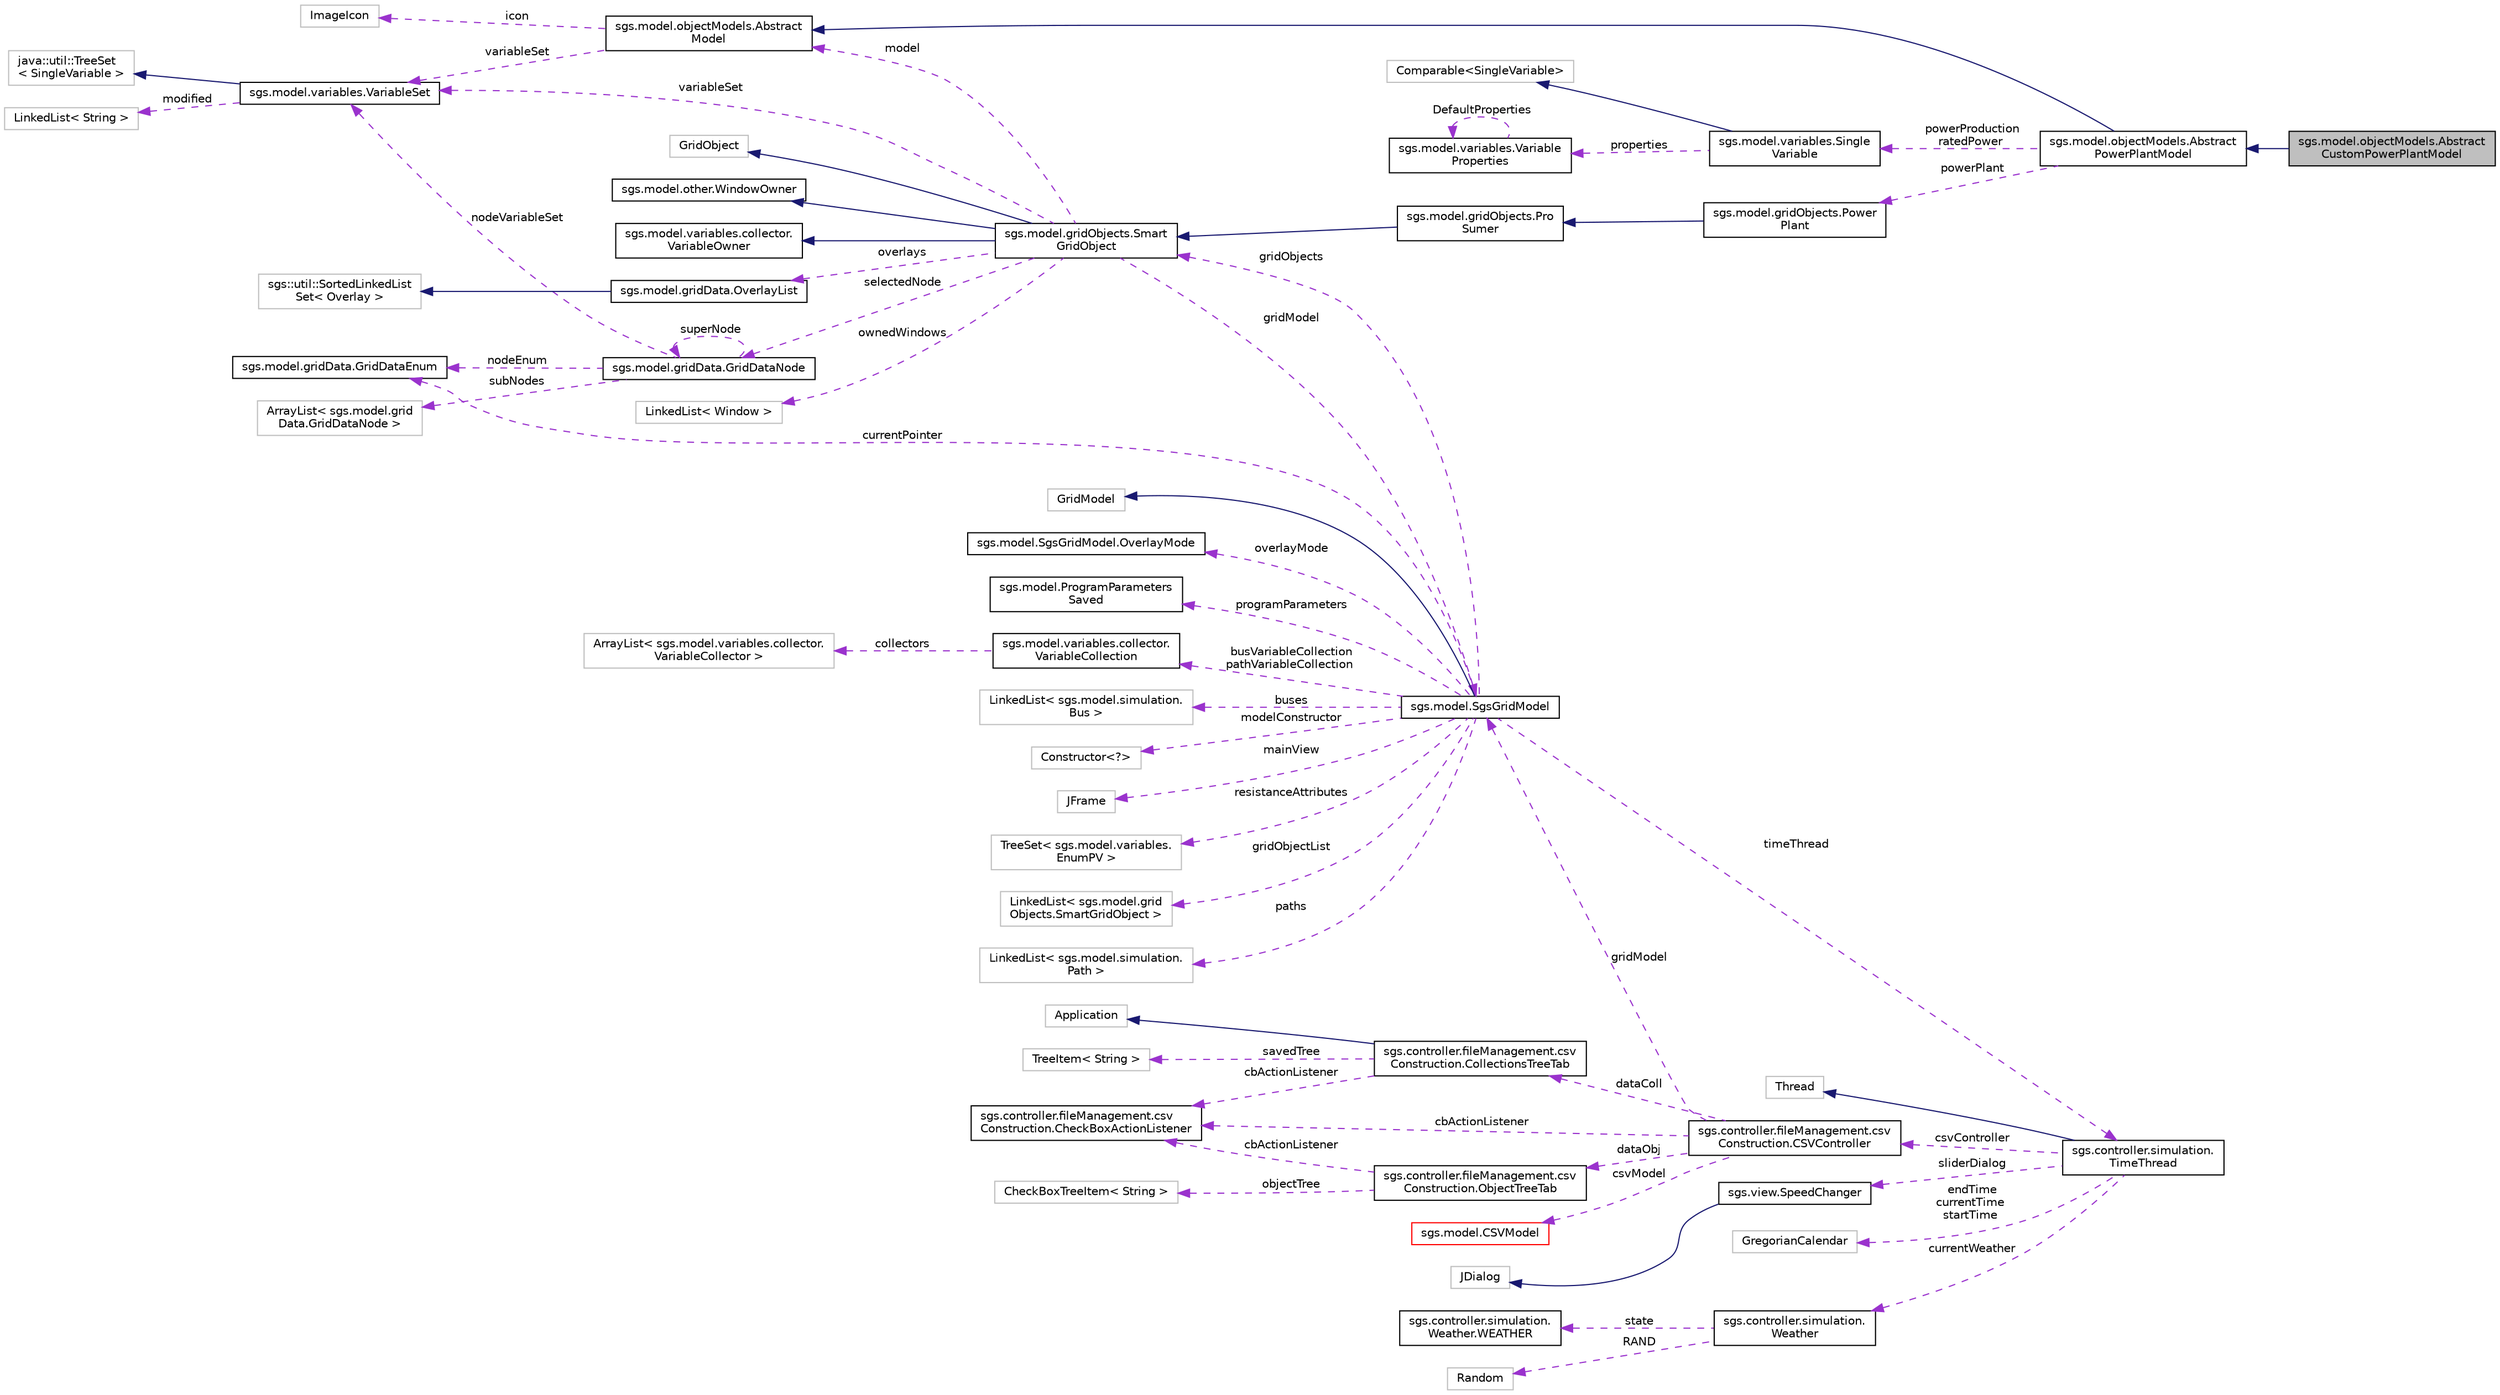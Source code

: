 digraph "sgs.model.objectModels.AbstractCustomPowerPlantModel"
{
  edge [fontname="Helvetica",fontsize="10",labelfontname="Helvetica",labelfontsize="10"];
  node [fontname="Helvetica",fontsize="10",shape=record];
  rankdir="LR";
  Node1 [label="sgs.model.objectModels.Abstract\lCustomPowerPlantModel",height=0.2,width=0.4,color="black", fillcolor="grey75", style="filled" fontcolor="black"];
  Node2 -> Node1 [dir="back",color="midnightblue",fontsize="10",style="solid",fontname="Helvetica"];
  Node2 [label="sgs.model.objectModels.Abstract\lPowerPlantModel",height=0.2,width=0.4,color="black", fillcolor="white", style="filled",URL="$classsgs_1_1model_1_1object_models_1_1_abstract_power_plant_model.html"];
  Node3 -> Node2 [dir="back",color="midnightblue",fontsize="10",style="solid",fontname="Helvetica"];
  Node3 [label="sgs.model.objectModels.Abstract\lModel",height=0.2,width=0.4,color="black", fillcolor="white", style="filled",URL="$classsgs_1_1model_1_1object_models_1_1_abstract_model.html"];
  Node4 -> Node3 [dir="back",color="darkorchid3",fontsize="10",style="dashed",label=" icon" ,fontname="Helvetica"];
  Node4 [label="ImageIcon",height=0.2,width=0.4,color="grey75", fillcolor="white", style="filled"];
  Node5 -> Node3 [dir="back",color="darkorchid3",fontsize="10",style="dashed",label=" variableSet" ,fontname="Helvetica"];
  Node5 [label="sgs.model.variables.VariableSet",height=0.2,width=0.4,color="black", fillcolor="white", style="filled",URL="$classsgs_1_1model_1_1variables_1_1_variable_set.html"];
  Node6 -> Node5 [dir="back",color="midnightblue",fontsize="10",style="solid",fontname="Helvetica"];
  Node6 [label="java::util::TreeSet\l\< SingleVariable \>",height=0.2,width=0.4,color="grey75", fillcolor="white", style="filled"];
  Node7 -> Node5 [dir="back",color="darkorchid3",fontsize="10",style="dashed",label=" modified" ,fontname="Helvetica"];
  Node7 [label="LinkedList\< String \>",height=0.2,width=0.4,color="grey75", fillcolor="white", style="filled"];
  Node8 -> Node2 [dir="back",color="darkorchid3",fontsize="10",style="dashed",label=" powerProduction\nratedPower" ,fontname="Helvetica"];
  Node8 [label="sgs.model.variables.Single\lVariable",height=0.2,width=0.4,color="black", fillcolor="white", style="filled",URL="$classsgs_1_1model_1_1variables_1_1_single_variable.html"];
  Node9 -> Node8 [dir="back",color="midnightblue",fontsize="10",style="solid",fontname="Helvetica"];
  Node9 [label="Comparable\<SingleVariable\>",height=0.2,width=0.4,color="grey75", fillcolor="white", style="filled"];
  Node10 -> Node8 [dir="back",color="darkorchid3",fontsize="10",style="dashed",label=" properties" ,fontname="Helvetica"];
  Node10 [label="sgs.model.variables.Variable\lProperties",height=0.2,width=0.4,color="black", fillcolor="white", style="filled",URL="$classsgs_1_1model_1_1variables_1_1_variable_properties.html"];
  Node10 -> Node10 [dir="back",color="darkorchid3",fontsize="10",style="dashed",label=" DefaultProperties" ,fontname="Helvetica"];
  Node11 -> Node2 [dir="back",color="darkorchid3",fontsize="10",style="dashed",label=" powerPlant" ,fontname="Helvetica"];
  Node11 [label="sgs.model.gridObjects.Power\lPlant",height=0.2,width=0.4,color="black", fillcolor="white", style="filled",URL="$classsgs_1_1model_1_1grid_objects_1_1_power_plant.html"];
  Node12 -> Node11 [dir="back",color="midnightblue",fontsize="10",style="solid",fontname="Helvetica"];
  Node12 [label="sgs.model.gridObjects.Pro\lSumer",height=0.2,width=0.4,color="black", fillcolor="white", style="filled",URL="$classsgs_1_1model_1_1grid_objects_1_1_pro_sumer.html"];
  Node13 -> Node12 [dir="back",color="midnightblue",fontsize="10",style="solid",fontname="Helvetica"];
  Node13 [label="sgs.model.gridObjects.Smart\lGridObject",height=0.2,width=0.4,color="black", fillcolor="white", style="filled",URL="$classsgs_1_1model_1_1grid_objects_1_1_smart_grid_object.html"];
  Node14 -> Node13 [dir="back",color="midnightblue",fontsize="10",style="solid",fontname="Helvetica"];
  Node14 [label="GridObject",height=0.2,width=0.4,color="grey75", fillcolor="white", style="filled"];
  Node15 -> Node13 [dir="back",color="midnightblue",fontsize="10",style="solid",fontname="Helvetica"];
  Node15 [label="sgs.model.other.WindowOwner",height=0.2,width=0.4,color="black", fillcolor="white", style="filled",URL="$interfacesgs_1_1model_1_1other_1_1_window_owner.html"];
  Node16 -> Node13 [dir="back",color="midnightblue",fontsize="10",style="solid",fontname="Helvetica"];
  Node16 [label="sgs.model.variables.collector.\lVariableOwner",height=0.2,width=0.4,color="black", fillcolor="white", style="filled",URL="$interfacesgs_1_1model_1_1variables_1_1collector_1_1_variable_owner.html"];
  Node17 -> Node13 [dir="back",color="darkorchid3",fontsize="10",style="dashed",label=" overlays" ,fontname="Helvetica"];
  Node17 [label="sgs.model.gridData.OverlayList",height=0.2,width=0.4,color="black", fillcolor="white", style="filled",URL="$classsgs_1_1model_1_1grid_data_1_1_overlay_list.html"];
  Node18 -> Node17 [dir="back",color="midnightblue",fontsize="10",style="solid",fontname="Helvetica"];
  Node18 [label="sgs::util::SortedLinkedList\lSet\< Overlay \>",height=0.2,width=0.4,color="grey75", fillcolor="white", style="filled"];
  Node3 -> Node13 [dir="back",color="darkorchid3",fontsize="10",style="dashed",label=" model" ,fontname="Helvetica"];
  Node19 -> Node13 [dir="back",color="darkorchid3",fontsize="10",style="dashed",label=" selectedNode" ,fontname="Helvetica"];
  Node19 [label="sgs.model.gridData.GridDataNode",height=0.2,width=0.4,color="black", fillcolor="white", style="filled",URL="$classsgs_1_1model_1_1grid_data_1_1_grid_data_node.html"];
  Node20 -> Node19 [dir="back",color="darkorchid3",fontsize="10",style="dashed",label=" nodeEnum" ,fontname="Helvetica"];
  Node20 [label="sgs.model.gridData.GridDataEnum",height=0.2,width=0.4,color="black", fillcolor="white", style="filled",URL="$enumsgs_1_1model_1_1grid_data_1_1_grid_data_enum.html"];
  Node19 -> Node19 [dir="back",color="darkorchid3",fontsize="10",style="dashed",label=" superNode" ,fontname="Helvetica"];
  Node21 -> Node19 [dir="back",color="darkorchid3",fontsize="10",style="dashed",label=" subNodes" ,fontname="Helvetica"];
  Node21 [label="ArrayList\< sgs.model.grid\lData.GridDataNode \>",height=0.2,width=0.4,color="grey75", fillcolor="white", style="filled"];
  Node5 -> Node19 [dir="back",color="darkorchid3",fontsize="10",style="dashed",label=" nodeVariableSet" ,fontname="Helvetica"];
  Node22 -> Node13 [dir="back",color="darkorchid3",fontsize="10",style="dashed",label=" gridModel" ,fontname="Helvetica"];
  Node22 [label="sgs.model.SgsGridModel",height=0.2,width=0.4,color="black", fillcolor="white", style="filled",URL="$classsgs_1_1model_1_1_sgs_grid_model.html"];
  Node23 -> Node22 [dir="back",color="midnightblue",fontsize="10",style="solid",fontname="Helvetica"];
  Node23 [label="GridModel",height=0.2,width=0.4,color="grey75", fillcolor="white", style="filled"];
  Node24 -> Node22 [dir="back",color="darkorchid3",fontsize="10",style="dashed",label=" overlayMode" ,fontname="Helvetica"];
  Node24 [label="sgs.model.SgsGridModel.OverlayMode",height=0.2,width=0.4,color="black", fillcolor="white", style="filled",URL="$enumsgs_1_1model_1_1_sgs_grid_model_1_1_overlay_mode.html"];
  Node25 -> Node22 [dir="back",color="darkorchid3",fontsize="10",style="dashed",label=" programParameters" ,fontname="Helvetica"];
  Node25 [label="sgs.model.ProgramParameters\lSaved",height=0.2,width=0.4,color="black", fillcolor="white", style="filled",URL="$classsgs_1_1model_1_1_program_parameters_saved.html"];
  Node20 -> Node22 [dir="back",color="darkorchid3",fontsize="10",style="dashed",label=" currentPointer" ,fontname="Helvetica"];
  Node13 -> Node22 [dir="back",color="darkorchid3",fontsize="10",style="dashed",label=" gridObjects" ,fontname="Helvetica"];
  Node26 -> Node22 [dir="back",color="darkorchid3",fontsize="10",style="dashed",label=" busVariableCollection\npathVariableCollection" ,fontname="Helvetica"];
  Node26 [label="sgs.model.variables.collector.\lVariableCollection",height=0.2,width=0.4,color="black", fillcolor="white", style="filled",URL="$classsgs_1_1model_1_1variables_1_1collector_1_1_variable_collection.html"];
  Node27 -> Node26 [dir="back",color="darkorchid3",fontsize="10",style="dashed",label=" collectors" ,fontname="Helvetica"];
  Node27 [label="ArrayList\< sgs.model.variables.collector.\lVariableCollector \>",height=0.2,width=0.4,color="grey75", fillcolor="white", style="filled"];
  Node28 -> Node22 [dir="back",color="darkorchid3",fontsize="10",style="dashed",label=" buses" ,fontname="Helvetica"];
  Node28 [label="LinkedList\< sgs.model.simulation.\lBus \>",height=0.2,width=0.4,color="grey75", fillcolor="white", style="filled"];
  Node29 -> Node22 [dir="back",color="darkorchid3",fontsize="10",style="dashed",label=" modelConstructor" ,fontname="Helvetica"];
  Node29 [label="Constructor\<?\>",height=0.2,width=0.4,color="grey75", fillcolor="white", style="filled"];
  Node30 -> Node22 [dir="back",color="darkorchid3",fontsize="10",style="dashed",label=" mainView" ,fontname="Helvetica"];
  Node30 [label="JFrame",height=0.2,width=0.4,color="grey75", fillcolor="white", style="filled"];
  Node31 -> Node22 [dir="back",color="darkorchid3",fontsize="10",style="dashed",label=" resistanceAttributes" ,fontname="Helvetica"];
  Node31 [label="TreeSet\< sgs.model.variables.\lEnumPV \>",height=0.2,width=0.4,color="grey75", fillcolor="white", style="filled"];
  Node32 -> Node22 [dir="back",color="darkorchid3",fontsize="10",style="dashed",label=" timeThread" ,fontname="Helvetica"];
  Node32 [label="sgs.controller.simulation.\lTimeThread",height=0.2,width=0.4,color="black", fillcolor="white", style="filled",URL="$classsgs_1_1controller_1_1simulation_1_1_time_thread.html"];
  Node33 -> Node32 [dir="back",color="midnightblue",fontsize="10",style="solid",fontname="Helvetica"];
  Node33 [label="Thread",height=0.2,width=0.4,color="grey75", fillcolor="white", style="filled"];
  Node34 -> Node32 [dir="back",color="darkorchid3",fontsize="10",style="dashed",label=" csvController" ,fontname="Helvetica"];
  Node34 [label="sgs.controller.fileManagement.csv\lConstruction.CSVController",height=0.2,width=0.4,color="black", fillcolor="white", style="filled",URL="$classsgs_1_1controller_1_1file_management_1_1csv_construction_1_1_c_s_v_controller.html"];
  Node35 -> Node34 [dir="back",color="darkorchid3",fontsize="10",style="dashed",label=" dataColl" ,fontname="Helvetica"];
  Node35 [label="sgs.controller.fileManagement.csv\lConstruction.CollectionsTreeTab",height=0.2,width=0.4,color="black", fillcolor="white", style="filled",URL="$classsgs_1_1controller_1_1file_management_1_1csv_construction_1_1_collections_tree_tab.html"];
  Node36 -> Node35 [dir="back",color="midnightblue",fontsize="10",style="solid",fontname="Helvetica"];
  Node36 [label="Application",height=0.2,width=0.4,color="grey75", fillcolor="white", style="filled"];
  Node37 -> Node35 [dir="back",color="darkorchid3",fontsize="10",style="dashed",label=" savedTree" ,fontname="Helvetica"];
  Node37 [label="TreeItem\< String \>",height=0.2,width=0.4,color="grey75", fillcolor="white", style="filled"];
  Node38 -> Node35 [dir="back",color="darkorchid3",fontsize="10",style="dashed",label=" cbActionListener" ,fontname="Helvetica"];
  Node38 [label="sgs.controller.fileManagement.csv\lConstruction.CheckBoxActionListener",height=0.2,width=0.4,color="black", fillcolor="white", style="filled",URL="$classsgs_1_1controller_1_1file_management_1_1csv_construction_1_1_check_box_action_listener.html"];
  Node22 -> Node34 [dir="back",color="darkorchid3",fontsize="10",style="dashed",label=" gridModel" ,fontname="Helvetica"];
  Node39 -> Node34 [dir="back",color="darkorchid3",fontsize="10",style="dashed",label=" dataObj" ,fontname="Helvetica"];
  Node39 [label="sgs.controller.fileManagement.csv\lConstruction.ObjectTreeTab",height=0.2,width=0.4,color="black", fillcolor="white", style="filled",URL="$classsgs_1_1controller_1_1file_management_1_1csv_construction_1_1_object_tree_tab.html"];
  Node40 -> Node39 [dir="back",color="darkorchid3",fontsize="10",style="dashed",label=" objectTree" ,fontname="Helvetica"];
  Node40 [label="CheckBoxTreeItem\< String \>",height=0.2,width=0.4,color="grey75", fillcolor="white", style="filled"];
  Node38 -> Node39 [dir="back",color="darkorchid3",fontsize="10",style="dashed",label=" cbActionListener" ,fontname="Helvetica"];
  Node41 -> Node34 [dir="back",color="darkorchid3",fontsize="10",style="dashed",label=" csvModel" ,fontname="Helvetica"];
  Node41 [label="sgs.model.CSVModel",height=0.2,width=0.4,color="red", fillcolor="white", style="filled",URL="$classsgs_1_1model_1_1_c_s_v_model.html"];
  Node38 -> Node34 [dir="back",color="darkorchid3",fontsize="10",style="dashed",label=" cbActionListener" ,fontname="Helvetica"];
  Node42 -> Node32 [dir="back",color="darkorchid3",fontsize="10",style="dashed",label=" sliderDialog" ,fontname="Helvetica"];
  Node42 [label="sgs.view.SpeedChanger",height=0.2,width=0.4,color="black", fillcolor="white", style="filled",URL="$classsgs_1_1view_1_1_speed_changer.html"];
  Node43 -> Node42 [dir="back",color="midnightblue",fontsize="10",style="solid",fontname="Helvetica"];
  Node43 [label="JDialog",height=0.2,width=0.4,color="grey75", fillcolor="white", style="filled"];
  Node44 -> Node32 [dir="back",color="darkorchid3",fontsize="10",style="dashed",label=" endTime\ncurrentTime\nstartTime" ,fontname="Helvetica"];
  Node44 [label="GregorianCalendar",height=0.2,width=0.4,color="grey75", fillcolor="white", style="filled"];
  Node45 -> Node32 [dir="back",color="darkorchid3",fontsize="10",style="dashed",label=" currentWeather" ,fontname="Helvetica"];
  Node45 [label="sgs.controller.simulation.\lWeather",height=0.2,width=0.4,color="black", fillcolor="white", style="filled",URL="$classsgs_1_1controller_1_1simulation_1_1_weather.html"];
  Node46 -> Node45 [dir="back",color="darkorchid3",fontsize="10",style="dashed",label=" state" ,fontname="Helvetica"];
  Node46 [label="sgs.controller.simulation.\lWeather.WEATHER",height=0.2,width=0.4,color="black", fillcolor="white", style="filled",URL="$enumsgs_1_1controller_1_1simulation_1_1_weather_1_1_w_e_a_t_h_e_r.html"];
  Node47 -> Node45 [dir="back",color="darkorchid3",fontsize="10",style="dashed",label=" RAND" ,fontname="Helvetica"];
  Node47 [label="Random",height=0.2,width=0.4,color="grey75", fillcolor="white", style="filled"];
  Node48 -> Node22 [dir="back",color="darkorchid3",fontsize="10",style="dashed",label=" gridObjectList" ,fontname="Helvetica"];
  Node48 [label="LinkedList\< sgs.model.grid\lObjects.SmartGridObject \>",height=0.2,width=0.4,color="grey75", fillcolor="white", style="filled"];
  Node49 -> Node22 [dir="back",color="darkorchid3",fontsize="10",style="dashed",label=" paths" ,fontname="Helvetica"];
  Node49 [label="LinkedList\< sgs.model.simulation.\lPath \>",height=0.2,width=0.4,color="grey75", fillcolor="white", style="filled"];
  Node50 -> Node13 [dir="back",color="darkorchid3",fontsize="10",style="dashed",label=" ownedWindows" ,fontname="Helvetica"];
  Node50 [label="LinkedList\< Window \>",height=0.2,width=0.4,color="grey75", fillcolor="white", style="filled"];
  Node5 -> Node13 [dir="back",color="darkorchid3",fontsize="10",style="dashed",label=" variableSet" ,fontname="Helvetica"];
}
